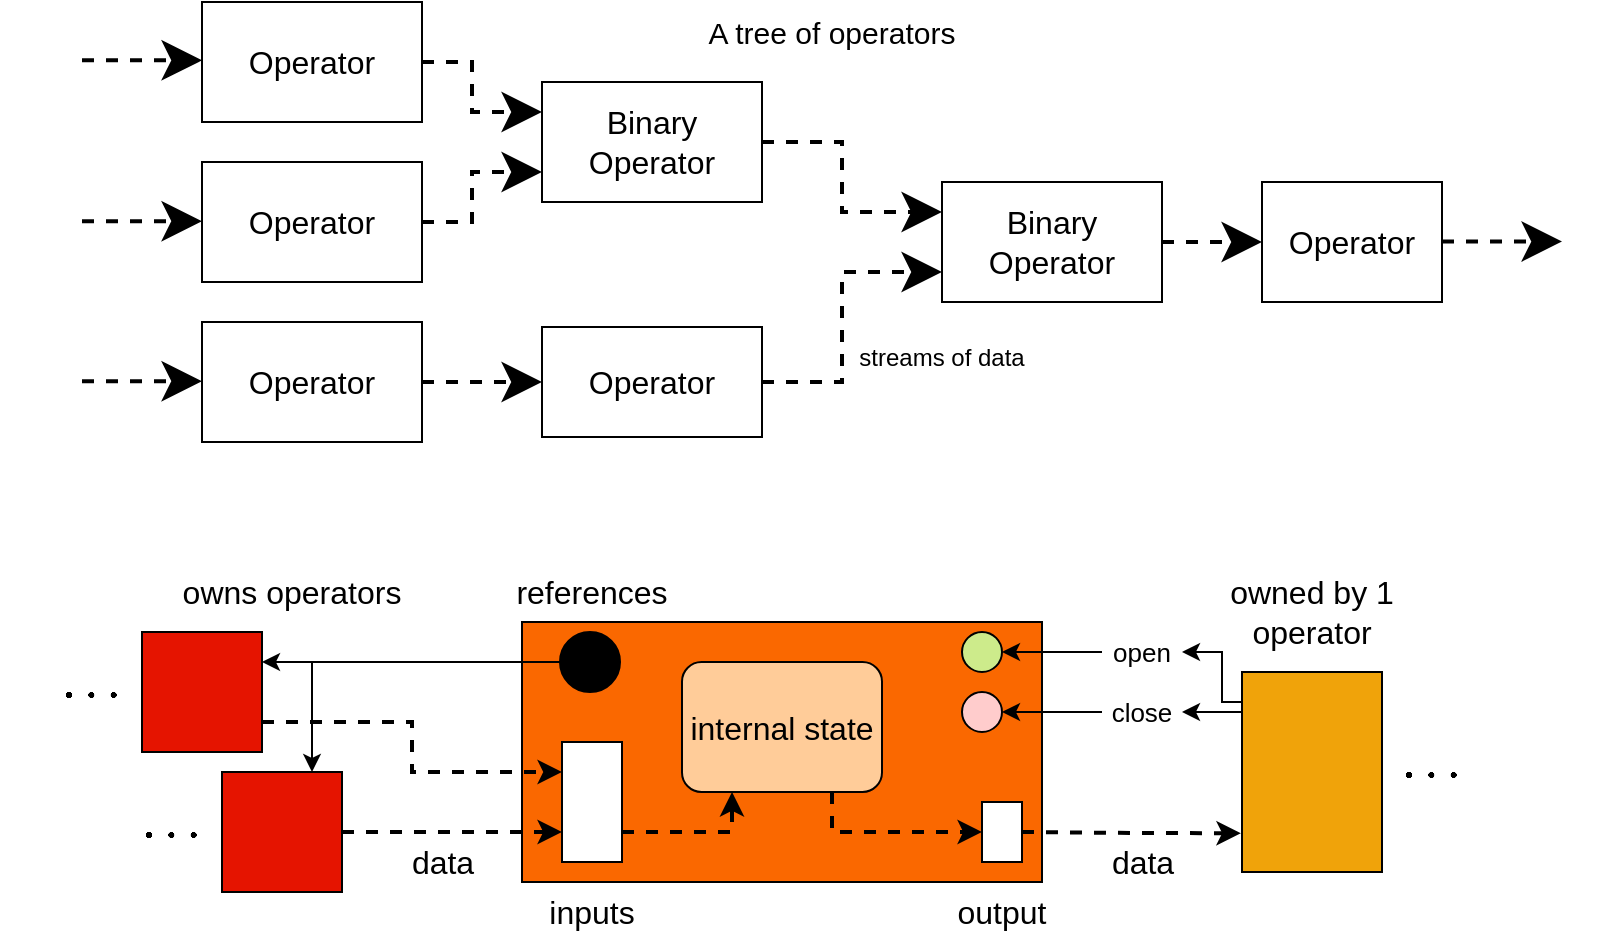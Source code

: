 <mxfile version="20.3.0" type="device"><diagram id="kb8SDf-5AvhbHOw9q7wp" name="Page-1"><mxGraphModel dx="1566" dy="945" grid="1" gridSize="10" guides="1" tooltips="1" connect="1" arrows="1" fold="1" page="1" pageScale="1" pageWidth="827" pageHeight="1169" math="1" shadow="0"><root><mxCell id="0"/><mxCell id="1" parent="0"/><mxCell id="oCTVYIkROfQrGVfq_XXD-4" style="edgeStyle=orthogonalEdgeStyle;rounded=0;orthogonalLoop=1;jettySize=auto;html=1;exitX=1;exitY=0.5;exitDx=0;exitDy=0;entryX=0;entryY=0.5;entryDx=0;entryDy=0;dashed=1;strokeWidth=2;endSize=14;" edge="1" parent="1" source="oCTVYIkROfQrGVfq_XXD-1" target="oCTVYIkROfQrGVfq_XXD-2"><mxGeometry relative="1" as="geometry"/></mxCell><mxCell id="oCTVYIkROfQrGVfq_XXD-1" value="Operator" style="rounded=0;whiteSpace=wrap;html=1;fontSize=16;" vertex="1" parent="1"><mxGeometry x="220" y="280" width="110" height="60" as="geometry"/></mxCell><mxCell id="oCTVYIkROfQrGVfq_XXD-5" style="edgeStyle=orthogonalEdgeStyle;rounded=0;orthogonalLoop=1;jettySize=auto;html=1;exitX=1;exitY=0.5;exitDx=0;exitDy=0;entryX=0;entryY=0.75;entryDx=0;entryDy=0;dashed=1;strokeWidth=2;endSize=14;" edge="1" parent="1" source="oCTVYIkROfQrGVfq_XXD-2" target="oCTVYIkROfQrGVfq_XXD-3"><mxGeometry relative="1" as="geometry"/></mxCell><mxCell id="oCTVYIkROfQrGVfq_XXD-2" value="Operator" style="rounded=0;whiteSpace=wrap;html=1;fontSize=16;" vertex="1" parent="1"><mxGeometry x="390" y="282.5" width="110" height="55" as="geometry"/></mxCell><mxCell id="oCTVYIkROfQrGVfq_XXD-14" style="edgeStyle=orthogonalEdgeStyle;rounded=0;orthogonalLoop=1;jettySize=auto;html=1;exitX=1;exitY=0.5;exitDx=0;exitDy=0;entryX=0;entryY=0.5;entryDx=0;entryDy=0;dashed=1;strokeWidth=2;endSize=14;" edge="1" parent="1" source="oCTVYIkROfQrGVfq_XXD-3" target="oCTVYIkROfQrGVfq_XXD-12"><mxGeometry relative="1" as="geometry"/></mxCell><mxCell id="oCTVYIkROfQrGVfq_XXD-3" value="Binary&lt;br&gt;Operator" style="rounded=0;whiteSpace=wrap;html=1;fontSize=16;" vertex="1" parent="1"><mxGeometry x="590" y="210" width="110" height="60" as="geometry"/></mxCell><mxCell id="oCTVYIkROfQrGVfq_XXD-7" style="edgeStyle=orthogonalEdgeStyle;rounded=0;orthogonalLoop=1;jettySize=auto;html=1;exitX=1;exitY=0.5;exitDx=0;exitDy=0;entryX=0;entryY=0.25;entryDx=0;entryDy=0;dashed=1;strokeWidth=2;endSize=14;" edge="1" parent="1" source="oCTVYIkROfQrGVfq_XXD-6" target="oCTVYIkROfQrGVfq_XXD-3"><mxGeometry relative="1" as="geometry"/></mxCell><mxCell id="oCTVYIkROfQrGVfq_XXD-6" value="Binary&lt;br&gt;Operator" style="rounded=0;whiteSpace=wrap;html=1;fontSize=16;" vertex="1" parent="1"><mxGeometry x="390" y="160" width="110" height="60" as="geometry"/></mxCell><mxCell id="oCTVYIkROfQrGVfq_XXD-9" style="edgeStyle=orthogonalEdgeStyle;rounded=0;orthogonalLoop=1;jettySize=auto;html=1;exitX=1;exitY=0.5;exitDx=0;exitDy=0;entryX=0;entryY=0.75;entryDx=0;entryDy=0;dashed=1;strokeWidth=2;endSize=14;" edge="1" parent="1" source="oCTVYIkROfQrGVfq_XXD-8" target="oCTVYIkROfQrGVfq_XXD-6"><mxGeometry relative="1" as="geometry"/></mxCell><mxCell id="oCTVYIkROfQrGVfq_XXD-8" value="Operator" style="rounded=0;whiteSpace=wrap;html=1;fontSize=16;" vertex="1" parent="1"><mxGeometry x="220" y="200" width="110" height="60" as="geometry"/></mxCell><mxCell id="oCTVYIkROfQrGVfq_XXD-10" value="streams of data" style="text;html=1;strokeColor=none;fillColor=none;align=center;verticalAlign=middle;whiteSpace=wrap;rounded=0;" vertex="1" parent="1"><mxGeometry x="540" y="282.5" width="100" height="30" as="geometry"/></mxCell><mxCell id="oCTVYIkROfQrGVfq_XXD-12" value="Operator" style="rounded=0;whiteSpace=wrap;html=1;fontSize=16;" vertex="1" parent="1"><mxGeometry x="750" y="210" width="90" height="60" as="geometry"/></mxCell><mxCell id="oCTVYIkROfQrGVfq_XXD-17" value="" style="rounded=0;whiteSpace=wrap;html=1;fontSize=16;fillColor=#fa6800;fontColor=#000000;strokeColor=#000000;" vertex="1" parent="1"><mxGeometry x="380" y="430" width="260" height="130" as="geometry"/></mxCell><mxCell id="oCTVYIkROfQrGVfq_XXD-19" value="" style="ellipse;whiteSpace=wrap;html=1;aspect=fixed;fontSize=16;fillColor=#ffcccc;strokeColor=#000000;" vertex="1" parent="1"><mxGeometry x="600" y="465" width="20" height="20" as="geometry"/></mxCell><mxCell id="oCTVYIkROfQrGVfq_XXD-20" value="" style="ellipse;whiteSpace=wrap;html=1;aspect=fixed;fontSize=16;fillColor=#cdeb8b;strokeColor=#000000;" vertex="1" parent="1"><mxGeometry x="600" y="435" width="20" height="20" as="geometry"/></mxCell><mxCell id="oCTVYIkROfQrGVfq_XXD-22" style="edgeStyle=orthogonalEdgeStyle;rounded=0;orthogonalLoop=1;jettySize=auto;html=1;exitX=0;exitY=0.5;exitDx=0;exitDy=0;entryX=1;entryY=0.5;entryDx=0;entryDy=0;strokeWidth=1;fontSize=16;endSize=6;strokeColor=#000000;" edge="1" parent="1" source="oCTVYIkROfQrGVfq_XXD-21" target="oCTVYIkROfQrGVfq_XXD-20"><mxGeometry relative="1" as="geometry"/></mxCell><mxCell id="oCTVYIkROfQrGVfq_XXD-21" value="open" style="text;html=1;strokeColor=none;fillColor=none;align=center;verticalAlign=middle;whiteSpace=wrap;rounded=0;fontSize=13;" vertex="1" parent="1"><mxGeometry x="670" y="430" width="40" height="30" as="geometry"/></mxCell><mxCell id="oCTVYIkROfQrGVfq_XXD-24" style="edgeStyle=orthogonalEdgeStyle;rounded=0;orthogonalLoop=1;jettySize=auto;html=1;exitX=0;exitY=0.5;exitDx=0;exitDy=0;entryX=1;entryY=0.5;entryDx=0;entryDy=0;strokeWidth=1;fontSize=16;endSize=6;strokeColor=#000000;" edge="1" parent="1" source="oCTVYIkROfQrGVfq_XXD-23" target="oCTVYIkROfQrGVfq_XXD-19"><mxGeometry relative="1" as="geometry"/></mxCell><mxCell id="oCTVYIkROfQrGVfq_XXD-23" value="close" style="text;html=1;strokeColor=none;fillColor=none;align=center;verticalAlign=middle;whiteSpace=wrap;rounded=0;fontSize=13;" vertex="1" parent="1"><mxGeometry x="670" y="460" width="40" height="30" as="geometry"/></mxCell><mxCell id="oCTVYIkROfQrGVfq_XXD-47" style="edgeStyle=orthogonalEdgeStyle;rounded=0;orthogonalLoop=1;jettySize=auto;html=1;exitX=0.75;exitY=1;exitDx=0;exitDy=0;entryX=0;entryY=0.5;entryDx=0;entryDy=0;strokeWidth=2;fontSize=16;endSize=6;dashed=1;" edge="1" parent="1" source="oCTVYIkROfQrGVfq_XXD-25" target="oCTVYIkROfQrGVfq_XXD-44"><mxGeometry relative="1" as="geometry"/></mxCell><mxCell id="oCTVYIkROfQrGVfq_XXD-25" value="internal state" style="rounded=1;whiteSpace=wrap;html=1;fontSize=16;fillColor=#ffcc99;strokeColor=#000000;" vertex="1" parent="1"><mxGeometry x="460" y="450" width="100" height="65" as="geometry"/></mxCell><mxCell id="oCTVYIkROfQrGVfq_XXD-63" style="edgeStyle=orthogonalEdgeStyle;rounded=0;orthogonalLoop=1;jettySize=auto;html=1;exitX=0;exitY=0.25;exitDx=0;exitDy=0;entryX=1;entryY=0.5;entryDx=0;entryDy=0;strokeColor=#000000;strokeWidth=1;fontSize=13;endSize=6;" edge="1" parent="1" source="oCTVYIkROfQrGVfq_XXD-31" target="oCTVYIkROfQrGVfq_XXD-23"><mxGeometry relative="1" as="geometry"><Array as="points"><mxPoint x="740" y="475"/></Array></mxGeometry></mxCell><mxCell id="oCTVYIkROfQrGVfq_XXD-64" style="edgeStyle=orthogonalEdgeStyle;rounded=0;orthogonalLoop=1;jettySize=auto;html=1;exitX=0;exitY=0.25;exitDx=0;exitDy=0;entryX=1;entryY=0.5;entryDx=0;entryDy=0;strokeColor=#000000;strokeWidth=1;fontSize=13;endSize=6;" edge="1" parent="1" source="oCTVYIkROfQrGVfq_XXD-31" target="oCTVYIkROfQrGVfq_XXD-21"><mxGeometry relative="1" as="geometry"><Array as="points"><mxPoint x="740" y="470"/><mxPoint x="730" y="470"/><mxPoint x="730" y="445"/></Array></mxGeometry></mxCell><mxCell id="oCTVYIkROfQrGVfq_XXD-31" value="" style="rounded=0;whiteSpace=wrap;html=1;fontSize=16;fillColor=#f0a30a;fontColor=#000000;strokeColor=#000000;" vertex="1" parent="1"><mxGeometry x="740" y="455" width="70" height="100" as="geometry"/></mxCell><mxCell id="oCTVYIkROfQrGVfq_XXD-34" value="data" style="edgeStyle=orthogonalEdgeStyle;rounded=0;orthogonalLoop=1;jettySize=auto;html=1;exitX=1;exitY=0.5;exitDx=0;exitDy=0;strokeWidth=2;fontSize=16;endSize=6;entryX=-0.008;entryY=0.806;entryDx=0;entryDy=0;entryPerimeter=0;dashed=1;" edge="1" parent="1" target="oCTVYIkROfQrGVfq_XXD-31"><mxGeometry x="0.104" y="-14" relative="1" as="geometry"><mxPoint x="720" y="535.056" as="targetPoint"/><mxPoint x="630.0" y="535" as="sourcePoint"/><mxPoint as="offset"/></mxGeometry></mxCell><mxCell id="oCTVYIkROfQrGVfq_XXD-38" value="data" style="edgeStyle=orthogonalEdgeStyle;rounded=0;orthogonalLoop=1;jettySize=auto;html=1;strokeWidth=2;fontSize=16;endSize=6;entryX=0;entryY=0.5;entryDx=0;entryDy=0;dashed=1;" edge="1" parent="1"><mxGeometry x="-0.091" y="-15" relative="1" as="geometry"><mxPoint x="400.0" y="535" as="targetPoint"/><mxPoint x="290" y="535" as="sourcePoint"/><Array as="points"><mxPoint x="291" y="535"/></Array><mxPoint as="offset"/></mxGeometry></mxCell><mxCell id="oCTVYIkROfQrGVfq_XXD-40" value="" style="rounded=0;whiteSpace=wrap;html=1;fontSize=16;fillColor=#e51400;fontColor=#ffffff;strokeColor=#000000;" vertex="1" parent="1"><mxGeometry x="230" y="505" width="60" height="60" as="geometry"/></mxCell><mxCell id="oCTVYIkROfQrGVfq_XXD-43" style="edgeStyle=orthogonalEdgeStyle;rounded=0;orthogonalLoop=1;jettySize=auto;html=1;exitX=1;exitY=0.75;exitDx=0;exitDy=0;entryX=0;entryY=0.25;entryDx=0;entryDy=0;strokeWidth=2;fontSize=16;endSize=6;dashed=1;" edge="1" parent="1" source="oCTVYIkROfQrGVfq_XXD-41" target="oCTVYIkROfQrGVfq_XXD-42"><mxGeometry relative="1" as="geometry"/></mxCell><mxCell id="oCTVYIkROfQrGVfq_XXD-41" value="" style="rounded=0;whiteSpace=wrap;html=1;fontSize=16;fillColor=#e51400;fontColor=#ffffff;strokeColor=#000000;" vertex="1" parent="1"><mxGeometry x="190" y="435" width="60" height="60" as="geometry"/></mxCell><mxCell id="oCTVYIkROfQrGVfq_XXD-42" value="" style="rounded=0;whiteSpace=wrap;html=1;fontSize=16;fillStyle=solid;" vertex="1" parent="1"><mxGeometry x="400" y="490" width="30" height="60" as="geometry"/></mxCell><mxCell id="oCTVYIkROfQrGVfq_XXD-44" value="" style="rounded=0;whiteSpace=wrap;html=1;fontSize=16;" vertex="1" parent="1"><mxGeometry x="610" y="520" width="20" height="30" as="geometry"/></mxCell><mxCell id="oCTVYIkROfQrGVfq_XXD-49" value="inputs" style="text;html=1;strokeColor=none;fillColor=none;align=center;verticalAlign=middle;whiteSpace=wrap;rounded=0;fontSize=16;" vertex="1" parent="1"><mxGeometry x="385" y="560" width="60" height="30" as="geometry"/></mxCell><mxCell id="oCTVYIkROfQrGVfq_XXD-50" value="output" style="text;html=1;strokeColor=none;fillColor=none;align=center;verticalAlign=middle;whiteSpace=wrap;rounded=0;fontSize=16;" vertex="1" parent="1"><mxGeometry x="590" y="560" width="60" height="30" as="geometry"/></mxCell><mxCell id="oCTVYIkROfQrGVfq_XXD-51" value="owns operators" style="text;html=1;strokeColor=none;fillColor=none;align=center;verticalAlign=middle;whiteSpace=wrap;rounded=0;fontSize=16;" vertex="1" parent="1"><mxGeometry x="200" y="400" width="130" height="30" as="geometry"/></mxCell><mxCell id="oCTVYIkROfQrGVfq_XXD-52" value="owned by 1 operator" style="text;html=1;strokeColor=none;fillColor=none;align=center;verticalAlign=middle;whiteSpace=wrap;rounded=0;fontSize=16;" vertex="1" parent="1"><mxGeometry x="710" y="410" width="130" height="30" as="geometry"/></mxCell><mxCell id="oCTVYIkROfQrGVfq_XXD-57" style="edgeStyle=orthogonalEdgeStyle;rounded=0;orthogonalLoop=1;jettySize=auto;html=1;exitX=1;exitY=0.75;exitDx=0;exitDy=0;entryX=0.25;entryY=1;entryDx=0;entryDy=0;strokeWidth=2;fontSize=16;endSize=6;dashed=1;" edge="1" parent="1" source="oCTVYIkROfQrGVfq_XXD-42" target="oCTVYIkROfQrGVfq_XXD-25"><mxGeometry relative="1" as="geometry"><mxPoint x="440" y="545" as="sourcePoint"/><mxPoint x="620" y="545" as="targetPoint"/></mxGeometry></mxCell><mxCell id="oCTVYIkROfQrGVfq_XXD-61" style="edgeStyle=orthogonalEdgeStyle;rounded=0;orthogonalLoop=1;jettySize=auto;html=1;exitX=0;exitY=0.5;exitDx=0;exitDy=0;entryX=1;entryY=0.25;entryDx=0;entryDy=0;strokeColor=#000000;strokeWidth=1;fontSize=13;endSize=6;" edge="1" parent="1" source="oCTVYIkROfQrGVfq_XXD-60" target="oCTVYIkROfQrGVfq_XXD-41"><mxGeometry relative="1" as="geometry"/></mxCell><mxCell id="oCTVYIkROfQrGVfq_XXD-62" style="edgeStyle=orthogonalEdgeStyle;rounded=0;orthogonalLoop=1;jettySize=auto;html=1;exitX=0;exitY=0.5;exitDx=0;exitDy=0;strokeColor=#000000;strokeWidth=1;fontSize=13;endSize=6;entryX=0.75;entryY=0;entryDx=0;entryDy=0;" edge="1" parent="1" source="oCTVYIkROfQrGVfq_XXD-60" target="oCTVYIkROfQrGVfq_XXD-40"><mxGeometry relative="1" as="geometry"><mxPoint x="310" y="510" as="targetPoint"/></mxGeometry></mxCell><mxCell id="oCTVYIkROfQrGVfq_XXD-60" value="" style="ellipse;whiteSpace=wrap;html=1;aspect=fixed;fontSize=13;fillColor=#000000;" vertex="1" parent="1"><mxGeometry x="399" y="435" width="30" height="30" as="geometry"/></mxCell><mxCell id="oCTVYIkROfQrGVfq_XXD-66" value="references" style="text;html=1;strokeColor=none;fillColor=none;align=center;verticalAlign=middle;whiteSpace=wrap;rounded=0;fontSize=16;" vertex="1" parent="1"><mxGeometry x="385" y="400" width="60" height="30" as="geometry"/></mxCell><mxCell id="oCTVYIkROfQrGVfq_XXD-67" value="Operator" style="rounded=0;whiteSpace=wrap;html=1;fontSize=16;" vertex="1" parent="1"><mxGeometry x="220" y="120" width="110" height="60" as="geometry"/></mxCell><mxCell id="oCTVYIkROfQrGVfq_XXD-69" style="edgeStyle=orthogonalEdgeStyle;rounded=0;orthogonalLoop=1;jettySize=auto;html=1;exitX=1;exitY=0.5;exitDx=0;exitDy=0;entryX=0;entryY=0.25;entryDx=0;entryDy=0;dashed=1;strokeWidth=2;endSize=14;" edge="1" parent="1" source="oCTVYIkROfQrGVfq_XXD-67" target="oCTVYIkROfQrGVfq_XXD-6"><mxGeometry relative="1" as="geometry"><mxPoint x="340" y="210" as="sourcePoint"/><mxPoint x="400" y="215" as="targetPoint"/></mxGeometry></mxCell><mxCell id="oCTVYIkROfQrGVfq_XXD-70" value="A tree of operators" style="text;html=1;strokeColor=none;fillColor=none;align=center;verticalAlign=middle;whiteSpace=wrap;rounded=0;fontSize=15;" vertex="1" parent="1"><mxGeometry x="460" y="120" width="150" height="30" as="geometry"/></mxCell><mxCell id="oCTVYIkROfQrGVfq_XXD-72" style="edgeStyle=orthogonalEdgeStyle;rounded=0;orthogonalLoop=1;jettySize=auto;html=1;exitX=1;exitY=0.5;exitDx=0;exitDy=0;entryX=0;entryY=0.5;entryDx=0;entryDy=0;dashed=1;strokeWidth=2;endSize=14;" edge="1" parent="1"><mxGeometry relative="1" as="geometry"><mxPoint x="160" y="149.17" as="sourcePoint"/><mxPoint x="220" y="149.17" as="targetPoint"/></mxGeometry></mxCell><mxCell id="oCTVYIkROfQrGVfq_XXD-73" style="edgeStyle=orthogonalEdgeStyle;rounded=0;orthogonalLoop=1;jettySize=auto;html=1;exitX=1;exitY=0.5;exitDx=0;exitDy=0;entryX=0;entryY=0.5;entryDx=0;entryDy=0;dashed=1;strokeWidth=2;endSize=14;" edge="1" parent="1"><mxGeometry relative="1" as="geometry"><mxPoint x="160" y="229.58" as="sourcePoint"/><mxPoint x="220" y="229.58" as="targetPoint"/></mxGeometry></mxCell><mxCell id="oCTVYIkROfQrGVfq_XXD-74" style="edgeStyle=orthogonalEdgeStyle;rounded=0;orthogonalLoop=1;jettySize=auto;html=1;exitX=1;exitY=0.5;exitDx=0;exitDy=0;entryX=0;entryY=0.5;entryDx=0;entryDy=0;dashed=1;strokeWidth=2;endSize=14;" edge="1" parent="1"><mxGeometry relative="1" as="geometry"><mxPoint x="160" y="309.58" as="sourcePoint"/><mxPoint x="220" y="309.58" as="targetPoint"/></mxGeometry></mxCell><mxCell id="oCTVYIkROfQrGVfq_XXD-75" style="edgeStyle=orthogonalEdgeStyle;rounded=0;orthogonalLoop=1;jettySize=auto;html=1;exitX=1;exitY=0.5;exitDx=0;exitDy=0;entryX=0;entryY=0.5;entryDx=0;entryDy=0;dashed=1;strokeWidth=2;endSize=14;" edge="1" parent="1"><mxGeometry relative="1" as="geometry"><mxPoint x="840" y="239.76" as="sourcePoint"/><mxPoint x="900" y="239.76" as="targetPoint"/></mxGeometry></mxCell><mxCell id="oCTVYIkROfQrGVfq_XXD-76" value="$$\dots$$" style="text;html=1;strokeColor=none;fillColor=none;align=center;verticalAlign=middle;whiteSpace=wrap;rounded=0;fillStyle=solid;fontSize=21;" vertex="1" parent="1"><mxGeometry x="140" y="450" width="50" height="20" as="geometry"/></mxCell><mxCell id="oCTVYIkROfQrGVfq_XXD-77" value="$$\dots$$" style="text;html=1;strokeColor=none;fillColor=none;align=center;verticalAlign=middle;whiteSpace=wrap;rounded=0;fillStyle=solid;fontSize=21;" vertex="1" parent="1"><mxGeometry x="180" y="520" width="50" height="20" as="geometry"/></mxCell><mxCell id="oCTVYIkROfQrGVfq_XXD-78" value="$$\dots$$" style="text;html=1;strokeColor=none;fillColor=none;align=center;verticalAlign=middle;whiteSpace=wrap;rounded=0;fillStyle=solid;fontSize=21;" vertex="1" parent="1"><mxGeometry x="810" y="490" width="50" height="20" as="geometry"/></mxCell></root></mxGraphModel></diagram></mxfile>